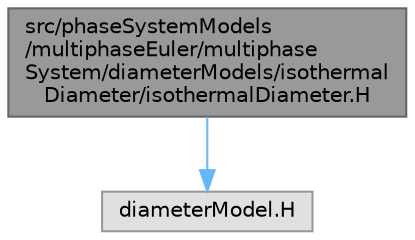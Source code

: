 digraph "src/phaseSystemModels/multiphaseEuler/multiphaseSystem/diameterModels/isothermalDiameter/isothermalDiameter.H"
{
 // LATEX_PDF_SIZE
  bgcolor="transparent";
  edge [fontname=Helvetica,fontsize=10,labelfontname=Helvetica,labelfontsize=10];
  node [fontname=Helvetica,fontsize=10,shape=box,height=0.2,width=0.4];
  Node1 [id="Node000001",label="src/phaseSystemModels\l/multiphaseEuler/multiphase\lSystem/diameterModels/isothermal\lDiameter/isothermalDiameter.H",height=0.2,width=0.4,color="gray40", fillcolor="grey60", style="filled", fontcolor="black",tooltip=" "];
  Node1 -> Node2 [id="edge1_Node000001_Node000002",color="steelblue1",style="solid",tooltip=" "];
  Node2 [id="Node000002",label="diameterModel.H",height=0.2,width=0.4,color="grey60", fillcolor="#E0E0E0", style="filled",tooltip=" "];
}
